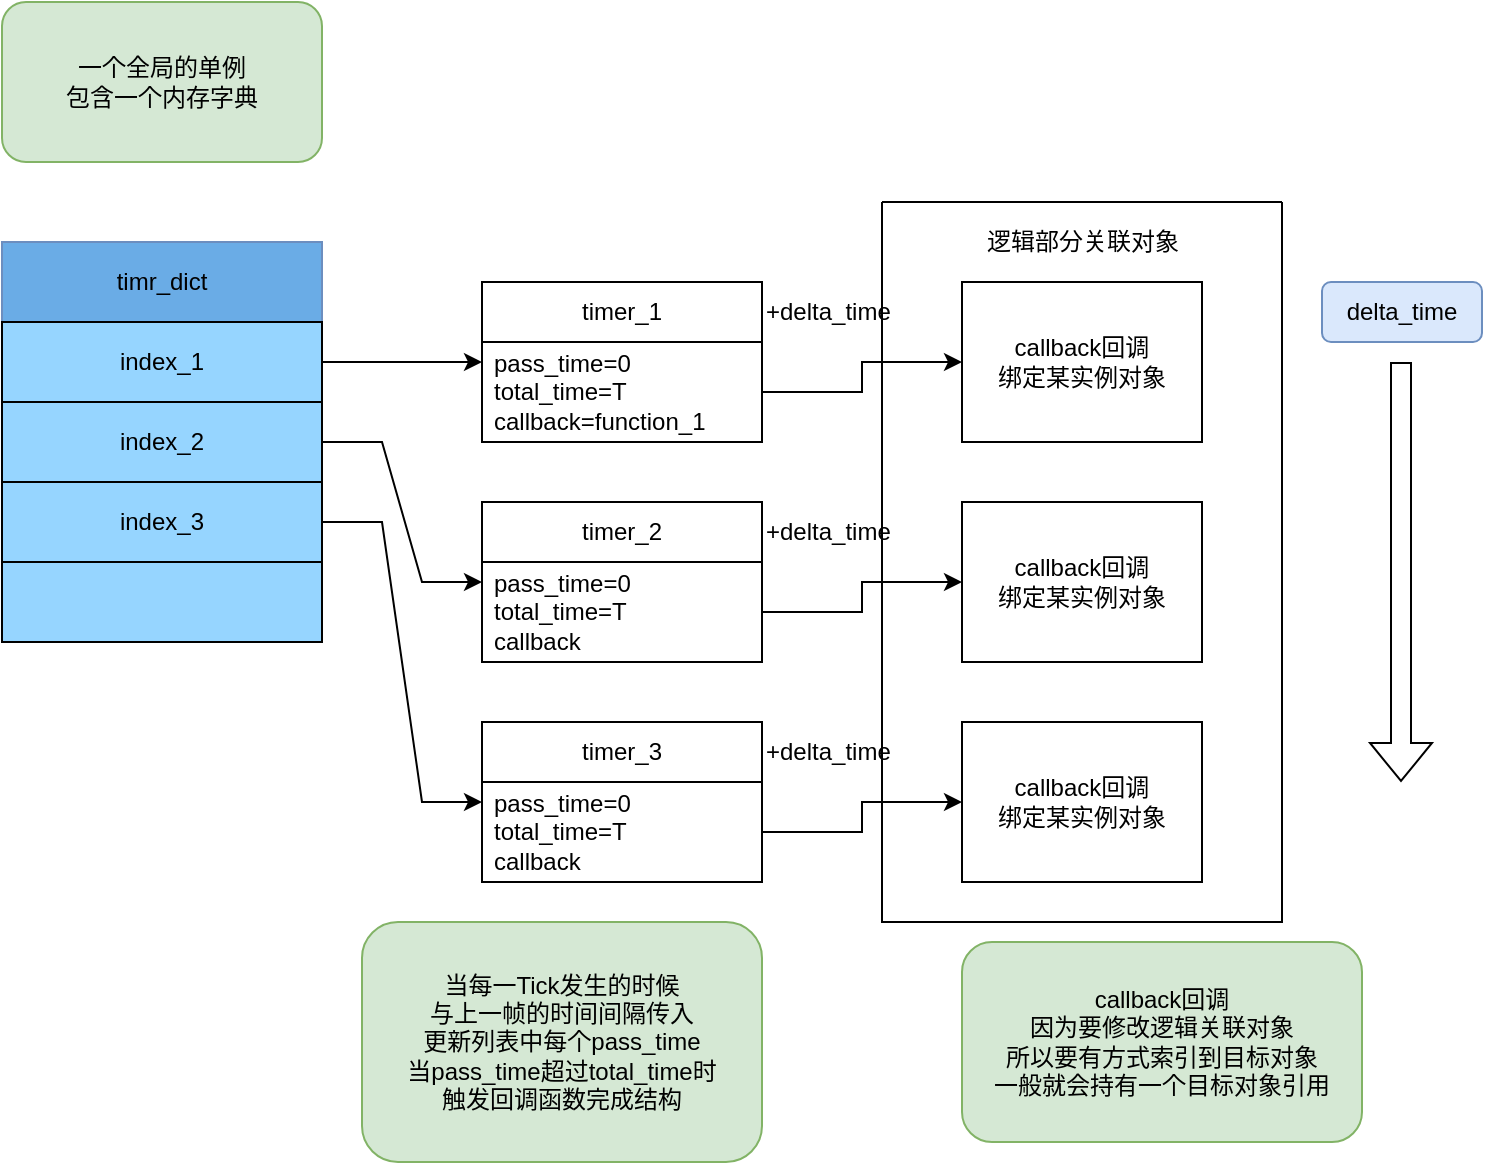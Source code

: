 <mxfile version="16.0.2" type="device"><diagram name="第 1 页" id="n7TWweTpkJ1exbgBuXDg"><mxGraphModel dx="1102" dy="865" grid="1" gridSize="10" guides="1" tooltips="1" connect="1" arrows="1" fold="1" page="1" pageScale="1" pageWidth="827" pageHeight="1169" math="1" shadow="0"><root><mxCell id="0"/><mxCell id="1" parent="0"/><mxCell id="jSJ0Ag2GljcsVm-rb2GO-1" value="timr_dict" style="swimlane;fontStyle=0;childLayout=stackLayout;horizontal=1;startSize=40;horizontalStack=0;resizeParent=1;resizeParentMax=0;resizeLast=0;collapsible=1;marginBottom=0;whiteSpace=wrap;html=1;fillColor=#6AACE6;strokeColor=#6c8ebf;" parent="1" vertex="1"><mxGeometry x="40" y="400" width="160" height="200" as="geometry"/></mxCell><mxCell id="jSJ0Ag2GljcsVm-rb2GO-7" value="index_1" style="rounded=0;whiteSpace=wrap;html=1;fillColor=#96D5FF;" parent="jSJ0Ag2GljcsVm-rb2GO-1" vertex="1"><mxGeometry y="40" width="160" height="40" as="geometry"/></mxCell><mxCell id="jSJ0Ag2GljcsVm-rb2GO-10" value="index_2" style="rounded=0;whiteSpace=wrap;html=1;fillColor=#96D5FF;" parent="jSJ0Ag2GljcsVm-rb2GO-1" vertex="1"><mxGeometry y="80" width="160" height="40" as="geometry"/></mxCell><mxCell id="jSJ0Ag2GljcsVm-rb2GO-11" value="index_3" style="rounded=0;whiteSpace=wrap;html=1;fillColor=#96D5FF;" parent="jSJ0Ag2GljcsVm-rb2GO-1" vertex="1"><mxGeometry y="120" width="160" height="40" as="geometry"/></mxCell><mxCell id="jSJ0Ag2GljcsVm-rb2GO-27" value="" style="rounded=0;whiteSpace=wrap;html=1;fillColor=#96D5FF;" parent="jSJ0Ag2GljcsVm-rb2GO-1" vertex="1"><mxGeometry y="160" width="160" height="40" as="geometry"/></mxCell><mxCell id="jSJ0Ag2GljcsVm-rb2GO-12" value="一个全局的单例&lt;br&gt;包含一个内存字典" style="rounded=1;whiteSpace=wrap;html=1;fillColor=#d5e8d4;strokeColor=#82b366;" parent="1" vertex="1"><mxGeometry x="40" y="280" width="160" height="80" as="geometry"/></mxCell><mxCell id="jSJ0Ag2GljcsVm-rb2GO-13" value="timer_1" style="swimlane;fontStyle=0;childLayout=stackLayout;horizontal=1;startSize=30;horizontalStack=0;resizeParent=1;resizeParentMax=0;resizeLast=0;collapsible=1;marginBottom=0;whiteSpace=wrap;html=1;" parent="1" vertex="1"><mxGeometry x="280" y="420" width="140" height="80" as="geometry"/></mxCell><mxCell id="jSJ0Ag2GljcsVm-rb2GO-14" value="pass_time=0&lt;br&gt;total_time=T&lt;br&gt;callback=function_1" style="text;strokeColor=none;fillColor=none;align=left;verticalAlign=middle;spacingLeft=4;spacingRight=4;overflow=hidden;points=[[0,0.5],[1,0.5]];portConstraint=eastwest;rotatable=0;whiteSpace=wrap;html=1;" parent="jSJ0Ag2GljcsVm-rb2GO-13" vertex="1"><mxGeometry y="30" width="140" height="50" as="geometry"/></mxCell><mxCell id="jSJ0Ag2GljcsVm-rb2GO-17" style="edgeStyle=orthogonalEdgeStyle;rounded=0;orthogonalLoop=1;jettySize=auto;html=1;" parent="1" source="jSJ0Ag2GljcsVm-rb2GO-7" target="jSJ0Ag2GljcsVm-rb2GO-13" edge="1"><mxGeometry relative="1" as="geometry"/></mxCell><mxCell id="jSJ0Ag2GljcsVm-rb2GO-18" value="timer_2" style="swimlane;fontStyle=0;childLayout=stackLayout;horizontal=1;startSize=30;horizontalStack=0;resizeParent=1;resizeParentMax=0;resizeLast=0;collapsible=1;marginBottom=0;whiteSpace=wrap;html=1;" parent="1" vertex="1"><mxGeometry x="280" y="530" width="140" height="80" as="geometry"/></mxCell><mxCell id="jSJ0Ag2GljcsVm-rb2GO-19" value="pass_time=0&lt;br&gt;total_time=T&lt;br&gt;callback" style="text;strokeColor=none;fillColor=none;align=left;verticalAlign=middle;spacingLeft=4;spacingRight=4;overflow=hidden;points=[[0,0.5],[1,0.5]];portConstraint=eastwest;rotatable=0;whiteSpace=wrap;html=1;" parent="jSJ0Ag2GljcsVm-rb2GO-18" vertex="1"><mxGeometry y="30" width="140" height="50" as="geometry"/></mxCell><mxCell id="jSJ0Ag2GljcsVm-rb2GO-20" style="edgeStyle=entityRelationEdgeStyle;rounded=0;orthogonalLoop=1;jettySize=auto;html=1;" parent="1" source="jSJ0Ag2GljcsVm-rb2GO-10" target="jSJ0Ag2GljcsVm-rb2GO-18" edge="1"><mxGeometry relative="1" as="geometry"/></mxCell><mxCell id="jSJ0Ag2GljcsVm-rb2GO-21" value="timer_3" style="swimlane;fontStyle=0;childLayout=stackLayout;horizontal=1;startSize=30;horizontalStack=0;resizeParent=1;resizeParentMax=0;resizeLast=0;collapsible=1;marginBottom=0;whiteSpace=wrap;html=1;" parent="1" vertex="1"><mxGeometry x="280" y="640" width="140" height="80" as="geometry"/></mxCell><mxCell id="jSJ0Ag2GljcsVm-rb2GO-22" value="pass_time=0&lt;br&gt;total_time=T&lt;br&gt;callback" style="text;strokeColor=none;fillColor=none;align=left;verticalAlign=middle;spacingLeft=4;spacingRight=4;overflow=hidden;points=[[0,0.5],[1,0.5]];portConstraint=eastwest;rotatable=0;whiteSpace=wrap;html=1;" parent="jSJ0Ag2GljcsVm-rb2GO-21" vertex="1"><mxGeometry y="30" width="140" height="50" as="geometry"/></mxCell><mxCell id="jSJ0Ag2GljcsVm-rb2GO-23" style="edgeStyle=entityRelationEdgeStyle;rounded=0;orthogonalLoop=1;jettySize=auto;html=1;" parent="1" source="jSJ0Ag2GljcsVm-rb2GO-11" target="jSJ0Ag2GljcsVm-rb2GO-21" edge="1"><mxGeometry relative="1" as="geometry"/></mxCell><mxCell id="jSJ0Ag2GljcsVm-rb2GO-24" value="" style="shape=flexArrow;endArrow=classic;html=1;rounded=0;" parent="1" edge="1"><mxGeometry width="50" height="50" relative="1" as="geometry"><mxPoint x="739.5" y="460" as="sourcePoint"/><mxPoint x="739.5" y="670" as="targetPoint"/></mxGeometry></mxCell><mxCell id="jSJ0Ag2GljcsVm-rb2GO-25" value="当每一Tick发生的时候&lt;br&gt;与上一帧的时间间隔传入&lt;br&gt;更新列表中每个pass_time&lt;br&gt;当pass_time超过total_time时&lt;br&gt;触发回调函数完成结构" style="rounded=1;whiteSpace=wrap;html=1;fillColor=#d5e8d4;strokeColor=#82b366;" parent="1" vertex="1"><mxGeometry x="220" y="740" width="200" height="120" as="geometry"/></mxCell><mxCell id="jSJ0Ag2GljcsVm-rb2GO-26" value="delta_time" style="rounded=1;whiteSpace=wrap;html=1;fillColor=#dae8fc;strokeColor=#6c8ebf;" parent="1" vertex="1"><mxGeometry x="700" y="420" width="80" height="30" as="geometry"/></mxCell><mxCell id="5DFsReJdPrMeSa-8b1es-1" value="+delta_time" style="text;html=1;align=left;verticalAlign=middle;resizable=0;points=[];autosize=1;strokeColor=none;fillColor=none;" parent="1" vertex="1"><mxGeometry x="420" y="420" width="90" height="30" as="geometry"/></mxCell><mxCell id="5DFsReJdPrMeSa-8b1es-2" value="+delta_time" style="text;html=1;align=left;verticalAlign=middle;resizable=0;points=[];autosize=1;strokeColor=none;fillColor=none;" parent="1" vertex="1"><mxGeometry x="420" y="530" width="90" height="30" as="geometry"/></mxCell><mxCell id="5DFsReJdPrMeSa-8b1es-3" value="+delta_time" style="text;html=1;align=left;verticalAlign=middle;resizable=0;points=[];autosize=1;strokeColor=none;fillColor=none;" parent="1" vertex="1"><mxGeometry x="420" y="640" width="90" height="30" as="geometry"/></mxCell><mxCell id="J1ChFs2rmX2BDMvBeDjz-1" value="&lt;span style=&quot;text-align: left&quot;&gt;callback&lt;/span&gt;回调&lt;br&gt;绑定某实例对象" style="rounded=0;whiteSpace=wrap;html=1;" vertex="1" parent="1"><mxGeometry x="520" y="420" width="120" height="80" as="geometry"/></mxCell><mxCell id="J1ChFs2rmX2BDMvBeDjz-2" style="edgeStyle=orthogonalEdgeStyle;rounded=0;orthogonalLoop=1;jettySize=auto;html=1;" edge="1" parent="1" source="jSJ0Ag2GljcsVm-rb2GO-14" target="J1ChFs2rmX2BDMvBeDjz-1"><mxGeometry relative="1" as="geometry"/></mxCell><mxCell id="J1ChFs2rmX2BDMvBeDjz-3" value="&lt;span style=&quot;text-align: left&quot;&gt;callback&lt;/span&gt;回调&lt;br&gt;绑定某实例对象" style="rounded=0;whiteSpace=wrap;html=1;" vertex="1" parent="1"><mxGeometry x="520" y="530" width="120" height="80" as="geometry"/></mxCell><mxCell id="J1ChFs2rmX2BDMvBeDjz-4" style="edgeStyle=orthogonalEdgeStyle;rounded=0;orthogonalLoop=1;jettySize=auto;html=1;" edge="1" parent="1" source="jSJ0Ag2GljcsVm-rb2GO-19" target="J1ChFs2rmX2BDMvBeDjz-3"><mxGeometry relative="1" as="geometry"/></mxCell><mxCell id="J1ChFs2rmX2BDMvBeDjz-5" value="&lt;span style=&quot;text-align: left&quot;&gt;callback&lt;/span&gt;回调&lt;br&gt;绑定某实例对象" style="rounded=0;whiteSpace=wrap;html=1;" vertex="1" parent="1"><mxGeometry x="520" y="640" width="120" height="80" as="geometry"/></mxCell><mxCell id="J1ChFs2rmX2BDMvBeDjz-6" style="edgeStyle=orthogonalEdgeStyle;rounded=0;orthogonalLoop=1;jettySize=auto;html=1;" edge="1" parent="1" source="jSJ0Ag2GljcsVm-rb2GO-22" target="J1ChFs2rmX2BDMvBeDjz-5"><mxGeometry relative="1" as="geometry"/></mxCell><mxCell id="J1ChFs2rmX2BDMvBeDjz-7" value="callback回调&lt;br&gt;因为要修改逻辑关联对象&lt;br&gt;所以要有方式索引到目标对象&lt;br&gt;一般就会持有一个目标对象引用" style="rounded=1;whiteSpace=wrap;html=1;fillColor=#d5e8d4;strokeColor=#82b366;" vertex="1" parent="1"><mxGeometry x="520" y="750" width="200" height="100" as="geometry"/></mxCell><mxCell id="J1ChFs2rmX2BDMvBeDjz-8" value="" style="swimlane;startSize=0;" vertex="1" parent="1"><mxGeometry x="480" y="380" width="200" height="360" as="geometry"/></mxCell><mxCell id="J1ChFs2rmX2BDMvBeDjz-9" value="逻辑部分关联对象" style="text;html=1;align=center;verticalAlign=middle;resizable=0;points=[];autosize=1;strokeColor=none;fillColor=none;" vertex="1" parent="J1ChFs2rmX2BDMvBeDjz-8"><mxGeometry x="45" y="10" width="110" height="20" as="geometry"/></mxCell></root></mxGraphModel></diagram></mxfile>